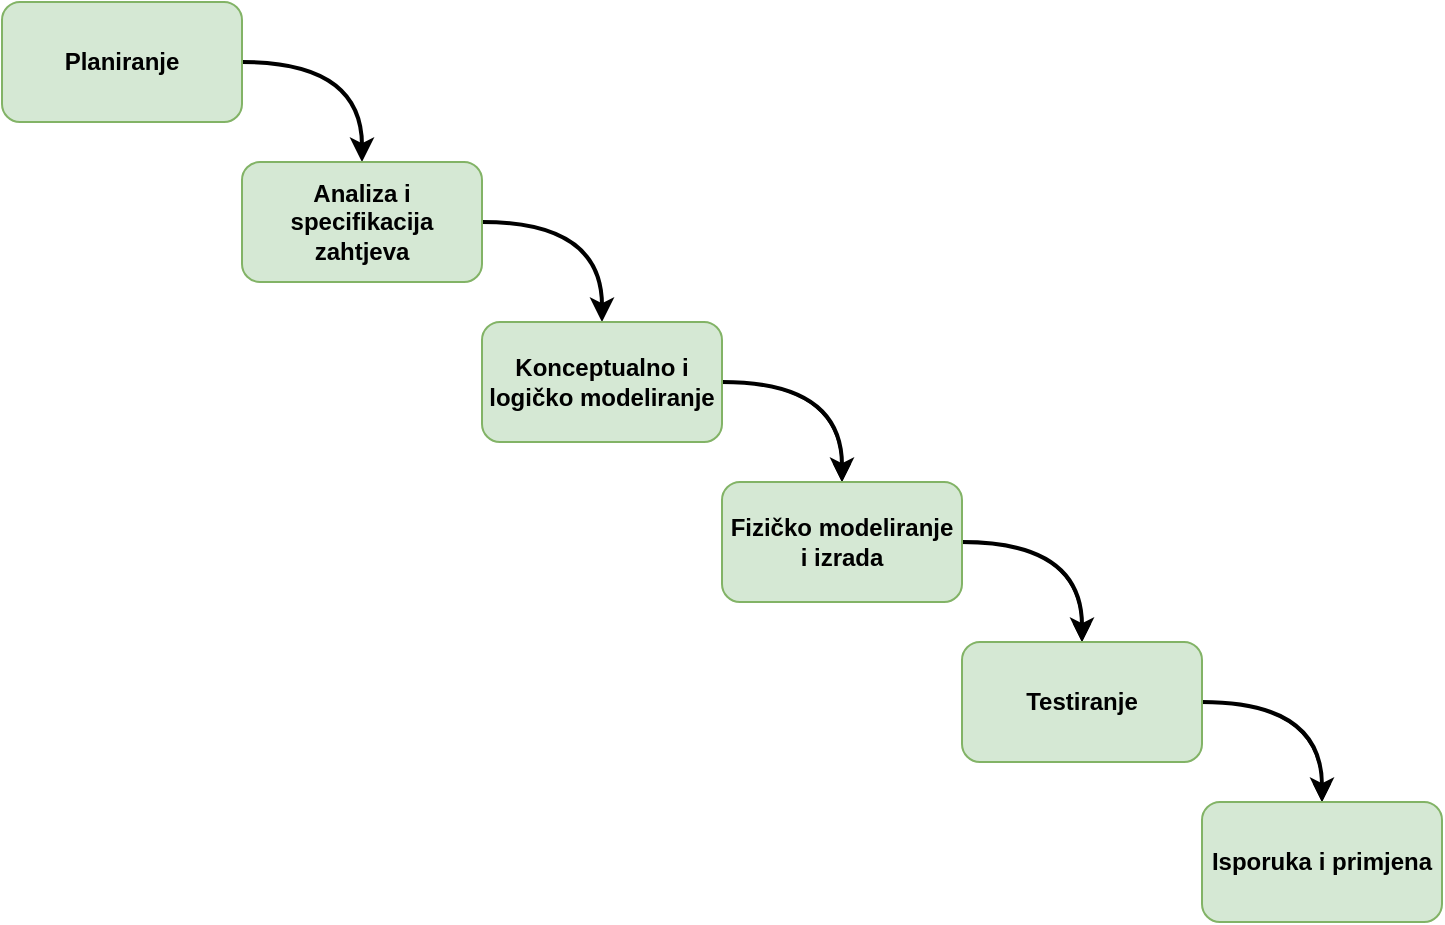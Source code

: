 <mxfile version="18.0.1" type="device"><diagram id="jIFaZ1lwZ4JAoKL6GOE_" name="Page-1"><mxGraphModel dx="1422" dy="828" grid="1" gridSize="10" guides="1" tooltips="1" connect="1" arrows="1" fold="1" page="1" pageScale="1" pageWidth="827" pageHeight="1169" math="0" shadow="0"><root><mxCell id="0"/><mxCell id="1" parent="0"/><mxCell id="9pu0ERsHshBvNzgC0tkm-7" style="edgeStyle=orthogonalEdgeStyle;orthogonalLoop=1;jettySize=auto;html=1;exitX=1;exitY=0.5;exitDx=0;exitDy=0;entryX=0.5;entryY=0;entryDx=0;entryDy=0;curved=1;strokeWidth=2;" edge="1" parent="1" source="9pu0ERsHshBvNzgC0tkm-1" target="9pu0ERsHshBvNzgC0tkm-2"><mxGeometry relative="1" as="geometry"/></mxCell><mxCell id="9pu0ERsHshBvNzgC0tkm-1" value="&lt;b&gt;Planiranje&lt;/b&gt;" style="rounded=1;whiteSpace=wrap;html=1;fillColor=#d5e8d4;strokeColor=#82b366;" vertex="1" parent="1"><mxGeometry x="40" y="40" width="120" height="60" as="geometry"/></mxCell><mxCell id="9pu0ERsHshBvNzgC0tkm-8" style="edgeStyle=orthogonalEdgeStyle;curved=1;orthogonalLoop=1;jettySize=auto;html=1;exitX=1;exitY=0.5;exitDx=0;exitDy=0;entryX=0.5;entryY=0;entryDx=0;entryDy=0;strokeWidth=2;" edge="1" parent="1" source="9pu0ERsHshBvNzgC0tkm-2" target="9pu0ERsHshBvNzgC0tkm-3"><mxGeometry relative="1" as="geometry"/></mxCell><mxCell id="9pu0ERsHshBvNzgC0tkm-2" value="&lt;b&gt;Analiza i specifikacija zahtjeva&lt;/b&gt;" style="rounded=1;whiteSpace=wrap;html=1;fillColor=#d5e8d4;strokeColor=#82b366;" vertex="1" parent="1"><mxGeometry x="160" y="120" width="120" height="60" as="geometry"/></mxCell><mxCell id="9pu0ERsHshBvNzgC0tkm-9" style="edgeStyle=orthogonalEdgeStyle;curved=1;orthogonalLoop=1;jettySize=auto;html=1;exitX=1;exitY=0.5;exitDx=0;exitDy=0;" edge="1" parent="1" source="9pu0ERsHshBvNzgC0tkm-3" target="9pu0ERsHshBvNzgC0tkm-4"><mxGeometry relative="1" as="geometry"/></mxCell><mxCell id="9pu0ERsHshBvNzgC0tkm-12" style="edgeStyle=orthogonalEdgeStyle;curved=1;orthogonalLoop=1;jettySize=auto;html=1;exitX=1;exitY=0.5;exitDx=0;exitDy=0;strokeWidth=2;" edge="1" parent="1" source="9pu0ERsHshBvNzgC0tkm-3" target="9pu0ERsHshBvNzgC0tkm-4"><mxGeometry relative="1" as="geometry"/></mxCell><mxCell id="9pu0ERsHshBvNzgC0tkm-3" value="&lt;b&gt;Konceptualno i logičko modeliranje&lt;/b&gt;" style="rounded=1;whiteSpace=wrap;html=1;fillColor=#d5e8d4;strokeColor=#82b366;" vertex="1" parent="1"><mxGeometry x="280" y="200" width="120" height="60" as="geometry"/></mxCell><mxCell id="9pu0ERsHshBvNzgC0tkm-10" style="edgeStyle=orthogonalEdgeStyle;curved=1;orthogonalLoop=1;jettySize=auto;html=1;exitX=1;exitY=0.5;exitDx=0;exitDy=0;" edge="1" parent="1" source="9pu0ERsHshBvNzgC0tkm-4" target="9pu0ERsHshBvNzgC0tkm-5"><mxGeometry relative="1" as="geometry"/></mxCell><mxCell id="9pu0ERsHshBvNzgC0tkm-13" style="edgeStyle=orthogonalEdgeStyle;curved=1;orthogonalLoop=1;jettySize=auto;html=1;exitX=1;exitY=0.5;exitDx=0;exitDy=0;entryX=0.5;entryY=0;entryDx=0;entryDy=0;strokeWidth=2;" edge="1" parent="1" source="9pu0ERsHshBvNzgC0tkm-4" target="9pu0ERsHshBvNzgC0tkm-5"><mxGeometry relative="1" as="geometry"/></mxCell><mxCell id="9pu0ERsHshBvNzgC0tkm-4" value="&lt;b&gt;Fizičko modeliranje i izrada&lt;/b&gt;" style="rounded=1;whiteSpace=wrap;html=1;fillColor=#d5e8d4;strokeColor=#82b366;" vertex="1" parent="1"><mxGeometry x="400" y="280" width="120" height="60" as="geometry"/></mxCell><mxCell id="9pu0ERsHshBvNzgC0tkm-11" style="edgeStyle=orthogonalEdgeStyle;curved=1;orthogonalLoop=1;jettySize=auto;html=1;exitX=1;exitY=0.5;exitDx=0;exitDy=0;" edge="1" parent="1" source="9pu0ERsHshBvNzgC0tkm-5" target="9pu0ERsHshBvNzgC0tkm-6"><mxGeometry relative="1" as="geometry"/></mxCell><mxCell id="9pu0ERsHshBvNzgC0tkm-14" style="edgeStyle=orthogonalEdgeStyle;curved=1;orthogonalLoop=1;jettySize=auto;html=1;exitX=1;exitY=0.5;exitDx=0;exitDy=0;strokeWidth=2;" edge="1" parent="1" source="9pu0ERsHshBvNzgC0tkm-5" target="9pu0ERsHshBvNzgC0tkm-6"><mxGeometry relative="1" as="geometry"/></mxCell><mxCell id="9pu0ERsHshBvNzgC0tkm-5" value="&lt;b&gt;Testiranje&lt;/b&gt;" style="rounded=1;whiteSpace=wrap;html=1;fillColor=#d5e8d4;strokeColor=#82b366;" vertex="1" parent="1"><mxGeometry x="520" y="360" width="120" height="60" as="geometry"/></mxCell><mxCell id="9pu0ERsHshBvNzgC0tkm-6" value="&lt;b&gt;Isporuka i primjena&lt;/b&gt;" style="rounded=1;whiteSpace=wrap;html=1;fillColor=#d5e8d4;strokeColor=#82b366;" vertex="1" parent="1"><mxGeometry x="640" y="440" width="120" height="60" as="geometry"/></mxCell></root></mxGraphModel></diagram></mxfile>